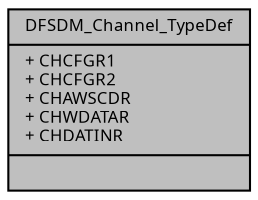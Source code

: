 digraph "DFSDM_Channel_TypeDef"
{
  edge [fontname="Sans",fontsize="8",labelfontname="Sans",labelfontsize="8"];
  node [fontname="Sans",fontsize="8",shape=record];
  Node1 [label="{DFSDM_Channel_TypeDef\n|+ CHCFGR1\l+ CHCFGR2\l+ CHAWSCDR\l+ CHWDATAR\l+ CHDATINR\l|}",height=0.2,width=0.4,color="black", fillcolor="grey75", style="filled", fontcolor="black"];
}
